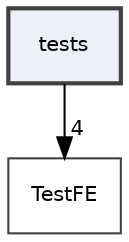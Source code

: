 digraph "tests"
{
 // LATEX_PDF_SIZE
  edge [fontname="Helvetica",fontsize="10",labelfontname="Helvetica",labelfontsize="10"];
  node [fontname="Helvetica",fontsize="10",shape=record];
  compound=true
  dir_59425e443f801f1f2fd8bbe4959a3ccf [shape=box, label="tests", style="filled,bold,", fillcolor="#edf0f7", color="grey25", URL="dir_59425e443f801f1f2fd8bbe4959a3ccf.html"];
  dir_da8f625372d2606ec19eb1a5ed09a69d [shape=box, label="TestFE", style="", fillcolor="#edf0f7", color="grey25", URL="dir_da8f625372d2606ec19eb1a5ed09a69d.html"];
  dir_59425e443f801f1f2fd8bbe4959a3ccf->dir_da8f625372d2606ec19eb1a5ed09a69d [headlabel="4", labeldistance=1.5 headhref="dir_000004_000003.html"];
}
